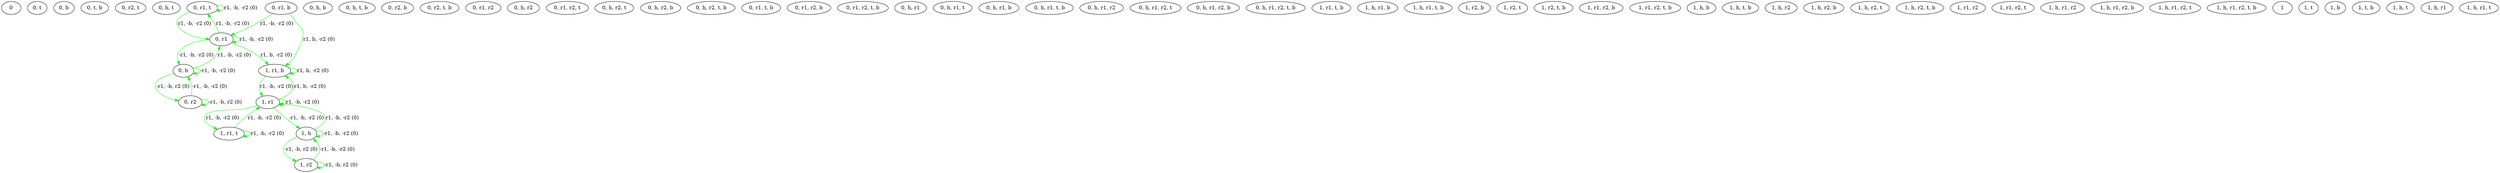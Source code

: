 digraph G {
0 [label="0"];
16 [label="0, t"];
32 [label="0, b"];
48 [label="0, t, b"];
24 [label="0, r2, t"];
18 [label="0, h, t"];
20 [label="0, r1, t"];
2 [label="0, h"];
34 [label="0, h, b"];
50 [label="0, h, t, b"];
8 [label="0, r2"];
40 [label="0, r2, b"];
56 [label="0, r2, t, b"];
12 [label="0, r1, r2"];
10 [label="0, h, r2"];
28 [label="0, r1, r2, t"];
26 [label="0, h, r2, t"];
42 [label="0, h, r2, b"];
58 [label="0, h, r2, t, b"];
36 [label="0, r1, b"];
52 [label="0, r1, t, b"];
44 [label="0, r1, r2, b"];
60 [label="0, r1, r2, t, b"];
6 [label="0, h, r1"];
22 [label="0, h, r1, t"];
38 [label="0, h, r1, b"];
54 [label="0, h, r1, t, b"];
14 [label="0, h, r1, r2"];
30 [label="0, h, r1, r2, t"];
46 [label="0, h, r1, r2, b"];
62 [label="0, h, r1, r2, t, b"];
8 -> 2 [style=filled, color=green, label="-r1, -b, -r2 (0)"];
4 [label="0, r1"];
4 -> 2 [style=filled, color=green, label="-r1, -b, -r2 (0)"];
2 -> 2 [style=filled, color=green, label="-r1, -b, -r2 (0)"];
8 -> 8 [style=filled, color=green, label="-r1, -b, r2 (0)"];
2 -> 8 [style=filled, color=green, label="-r1, -b, r2 (0)"];
4 -> 4 [style=filled, color=green, label="r1, -b, -r2 (0)"];
4 -> 20 [style=filled, color=green, label="r1, -b, -r2 (0)"];
36 -> 4 [style=filled, color=green, label="r1, -b, -r2 (0)"];
20 -> 4 [style=filled, color=green, label="r1, -b, -r2 (0)"];
20 -> 20 [style=filled, color=green, label="r1, -b, -r2 (0)"];
2 -> 4 [style=filled, color=green, label="r1, -b, -r2 (0)"];
53 [label="1, r1, t, b"];
37 [label="1, r1, b"];
39 [label="1, h, r1, b"];
55 [label="1, h, r1, t, b"];
4 -> 37 [style=filled, color=green, label="r1, b, -r2 (0)"];
36 -> 37 [style=filled, color=green, label="r1, b, -r2 (0)"];
9 [label="1, r2"];
41 [label="1, r2, b"];
25 [label="1, r2, t"];
57 [label="1, r2, t, b"];
45 [label="1, r1, r2, b"];
61 [label="1, r1, r2, t, b"];
35 [label="1, h, b"];
51 [label="1, h, t, b"];
11 [label="1, h, r2"];
43 [label="1, h, r2, b"];
27 [label="1, h, r2, t"];
59 [label="1, h, r2, t, b"];
13 [label="1, r1, r2"];
29 [label="1, r1, r2, t"];
15 [label="1, h, r1, r2"];
47 [label="1, h, r1, r2, b"];
31 [label="1, h, r1, r2, t"];
63 [label="1, h, r1, r2, t, b"];
1 [label="1"];
17 [label="1, t"];
33 [label="1, b"];
49 [label="1, t, b"];
19 [label="1, h, t"];
21 [label="1, r1, t"];
3 [label="1, h"];
7 [label="1, h, r1"];
23 [label="1, h, r1, t"];
9 -> 3 [style=filled, color=green, label="-r1, -b, -r2 (0)"];
5 [label="1, r1"];
5 -> 3 [style=filled, color=green, label="-r1, -b, -r2 (0)"];
3 -> 3 [style=filled, color=green, label="-r1, -b, -r2 (0)"];
9 -> 9 [style=filled, color=green, label="-r1, -b, r2 (0)"];
3 -> 9 [style=filled, color=green, label="-r1, -b, r2 (0)"];
5 -> 5 [style=filled, color=green, label="r1, -b, -r2 (0)"];
5 -> 21 [style=filled, color=green, label="r1, -b, -r2 (0)"];
37 -> 5 [style=filled, color=green, label="r1, -b, -r2 (0)"];
21 -> 5 [style=filled, color=green, label="r1, -b, -r2 (0)"];
21 -> 21 [style=filled, color=green, label="r1, -b, -r2 (0)"];
3 -> 5 [style=filled, color=green, label="r1, -b, -r2 (0)"];
5 -> 37 [style=filled, color=green, label="r1, b, -r2 (0)"];
37 -> 37 [style=filled, color=green, label="r1, b, -r2 (0)"];
}